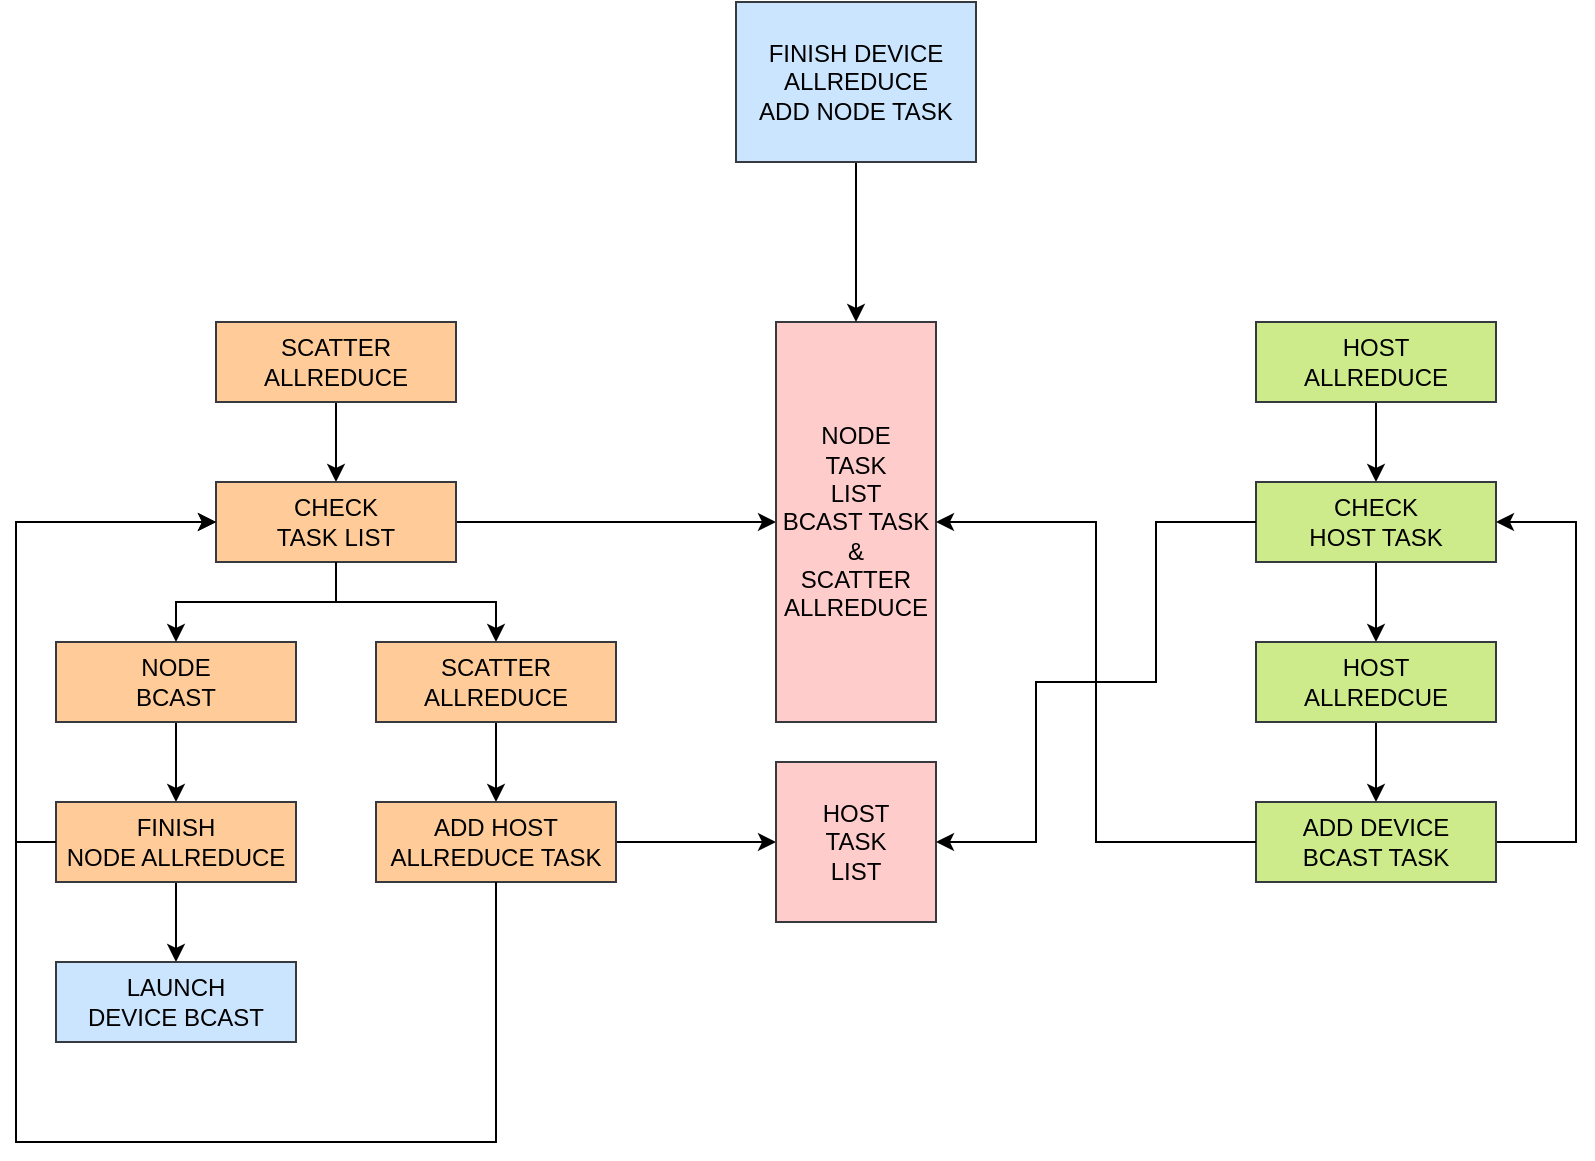 <mxfile version="21.0.10" type="github">
  <diagram name="Page-1" id="1yT_qVsCUbSXB6p4NJ6q">
    <mxGraphModel dx="2358" dy="1240" grid="1" gridSize="10" guides="1" tooltips="1" connect="1" arrows="1" fold="1" page="1" pageScale="1" pageWidth="850" pageHeight="1100" math="0" shadow="0">
      <root>
        <mxCell id="0" />
        <mxCell id="1" parent="0" />
        <mxCell id="pMKNF-Byinm5wvQ30-ZL-5" value="" style="edgeStyle=orthogonalEdgeStyle;rounded=0;orthogonalLoop=1;jettySize=auto;html=1;" edge="1" parent="1" source="pMKNF-Byinm5wvQ30-ZL-1" target="pMKNF-Byinm5wvQ30-ZL-3">
          <mxGeometry relative="1" as="geometry" />
        </mxCell>
        <mxCell id="pMKNF-Byinm5wvQ30-ZL-1" value="SCATTER &lt;br&gt;ALLREDUCE" style="rounded=0;whiteSpace=wrap;html=1;fillColor=#ffcc99;strokeColor=#36393d;" vertex="1" parent="1">
          <mxGeometry x="120" y="360" width="120" height="40" as="geometry" />
        </mxCell>
        <mxCell id="pMKNF-Byinm5wvQ30-ZL-8" value="" style="edgeStyle=orthogonalEdgeStyle;rounded=0;orthogonalLoop=1;jettySize=auto;html=1;" edge="1" parent="1" source="pMKNF-Byinm5wvQ30-ZL-3" target="pMKNF-Byinm5wvQ30-ZL-7">
          <mxGeometry relative="1" as="geometry" />
        </mxCell>
        <mxCell id="pMKNF-Byinm5wvQ30-ZL-9" value="" style="edgeStyle=orthogonalEdgeStyle;rounded=0;orthogonalLoop=1;jettySize=auto;html=1;" edge="1" parent="1" source="pMKNF-Byinm5wvQ30-ZL-3" target="pMKNF-Byinm5wvQ30-ZL-6">
          <mxGeometry relative="1" as="geometry" />
        </mxCell>
        <mxCell id="pMKNF-Byinm5wvQ30-ZL-3" value="CHECK&lt;br&gt;TASK LIST" style="rounded=0;whiteSpace=wrap;html=1;fillColor=#ffcc99;strokeColor=#36393d;" vertex="1" parent="1">
          <mxGeometry x="120" y="440" width="120" height="40" as="geometry" />
        </mxCell>
        <mxCell id="pMKNF-Byinm5wvQ30-ZL-15" value="" style="edgeStyle=orthogonalEdgeStyle;rounded=0;orthogonalLoop=1;jettySize=auto;html=1;" edge="1" parent="1" source="pMKNF-Byinm5wvQ30-ZL-4" target="pMKNF-Byinm5wvQ30-ZL-10">
          <mxGeometry relative="1" as="geometry" />
        </mxCell>
        <mxCell id="pMKNF-Byinm5wvQ30-ZL-4" value="HOST&lt;br&gt;ALLREDUCE" style="rounded=0;whiteSpace=wrap;html=1;fillColor=#cdeb8b;strokeColor=#36393d;" vertex="1" parent="1">
          <mxGeometry x="640" y="360" width="120" height="40" as="geometry" />
        </mxCell>
        <mxCell id="pMKNF-Byinm5wvQ30-ZL-13" value="" style="edgeStyle=orthogonalEdgeStyle;rounded=0;orthogonalLoop=1;jettySize=auto;html=1;" edge="1" parent="1" source="pMKNF-Byinm5wvQ30-ZL-6" target="pMKNF-Byinm5wvQ30-ZL-12">
          <mxGeometry relative="1" as="geometry" />
        </mxCell>
        <mxCell id="pMKNF-Byinm5wvQ30-ZL-6" value="SCATTER ALLREDUCE" style="rounded=0;whiteSpace=wrap;html=1;fillColor=#ffcc99;strokeColor=#36393d;" vertex="1" parent="1">
          <mxGeometry x="200" y="520" width="120" height="40" as="geometry" />
        </mxCell>
        <mxCell id="pMKNF-Byinm5wvQ30-ZL-7" value="NODE&lt;br&gt;TASK&lt;br&gt;LIST&lt;br&gt;BCAST TASK&lt;br&gt;&amp;amp;&lt;br&gt;SCATTER&lt;br&gt;ALLREDUCE" style="rounded=0;whiteSpace=wrap;html=1;fillColor=#ffcccc;strokeColor=#36393d;" vertex="1" parent="1">
          <mxGeometry x="400" y="360" width="80" height="200" as="geometry" />
        </mxCell>
        <mxCell id="pMKNF-Byinm5wvQ30-ZL-17" value="" style="edgeStyle=orthogonalEdgeStyle;rounded=0;orthogonalLoop=1;jettySize=auto;html=1;" edge="1" parent="1" source="pMKNF-Byinm5wvQ30-ZL-10" target="pMKNF-Byinm5wvQ30-ZL-16">
          <mxGeometry relative="1" as="geometry" />
        </mxCell>
        <mxCell id="pMKNF-Byinm5wvQ30-ZL-10" value="CHECK&lt;br&gt;HOST TASK" style="rounded=0;whiteSpace=wrap;html=1;fillColor=#cdeb8b;strokeColor=#36393d;" vertex="1" parent="1">
          <mxGeometry x="640" y="440" width="120" height="40" as="geometry" />
        </mxCell>
        <mxCell id="pMKNF-Byinm5wvQ30-ZL-23" value="" style="edgeStyle=orthogonalEdgeStyle;rounded=0;orthogonalLoop=1;jettySize=auto;html=1;" edge="1" parent="1" source="pMKNF-Byinm5wvQ30-ZL-12" target="pMKNF-Byinm5wvQ30-ZL-22">
          <mxGeometry relative="1" as="geometry" />
        </mxCell>
        <mxCell id="pMKNF-Byinm5wvQ30-ZL-12" value="ADD HOST ALLREDUCE TASK" style="rounded=0;whiteSpace=wrap;html=1;fillColor=#ffcc99;strokeColor=#36393d;" vertex="1" parent="1">
          <mxGeometry x="200" y="600" width="120" height="40" as="geometry" />
        </mxCell>
        <mxCell id="pMKNF-Byinm5wvQ30-ZL-20" value="" style="edgeStyle=orthogonalEdgeStyle;rounded=0;orthogonalLoop=1;jettySize=auto;html=1;" edge="1" parent="1" source="pMKNF-Byinm5wvQ30-ZL-16" target="pMKNF-Byinm5wvQ30-ZL-19">
          <mxGeometry relative="1" as="geometry" />
        </mxCell>
        <mxCell id="pMKNF-Byinm5wvQ30-ZL-16" value="HOST&lt;br&gt;ALLREDCUE" style="rounded=0;whiteSpace=wrap;html=1;fillColor=#cdeb8b;strokeColor=#36393d;" vertex="1" parent="1">
          <mxGeometry x="640" y="520" width="120" height="40" as="geometry" />
        </mxCell>
        <mxCell id="pMKNF-Byinm5wvQ30-ZL-18" value="" style="edgeStyle=orthogonalEdgeStyle;rounded=0;orthogonalLoop=1;jettySize=auto;html=1;exitX=1;exitY=0.5;exitDx=0;exitDy=0;entryX=1;entryY=0.5;entryDx=0;entryDy=0;" edge="1" parent="1" source="pMKNF-Byinm5wvQ30-ZL-19" target="pMKNF-Byinm5wvQ30-ZL-10">
          <mxGeometry relative="1" as="geometry">
            <mxPoint x="570" y="630" as="sourcePoint" />
            <mxPoint x="650" y="470" as="targetPoint" />
            <Array as="points">
              <mxPoint x="800" y="620" />
              <mxPoint x="800" y="460" />
            </Array>
          </mxGeometry>
        </mxCell>
        <mxCell id="pMKNF-Byinm5wvQ30-ZL-19" value="ADD DEVICE&lt;br&gt;BCAST TASK" style="rounded=0;whiteSpace=wrap;html=1;fillColor=#cdeb8b;strokeColor=#36393d;" vertex="1" parent="1">
          <mxGeometry x="640" y="600" width="120" height="40" as="geometry" />
        </mxCell>
        <mxCell id="pMKNF-Byinm5wvQ30-ZL-21" value="" style="edgeStyle=orthogonalEdgeStyle;rounded=0;orthogonalLoop=1;jettySize=auto;html=1;entryX=1;entryY=0.5;entryDx=0;entryDy=0;exitX=0;exitY=0.5;exitDx=0;exitDy=0;" edge="1" parent="1" source="pMKNF-Byinm5wvQ30-ZL-19" target="pMKNF-Byinm5wvQ30-ZL-7">
          <mxGeometry relative="1" as="geometry">
            <mxPoint x="330" y="470" as="sourcePoint" />
            <mxPoint x="410" y="470" as="targetPoint" />
            <Array as="points">
              <mxPoint x="560" y="620" />
              <mxPoint x="560" y="460" />
            </Array>
          </mxGeometry>
        </mxCell>
        <mxCell id="pMKNF-Byinm5wvQ30-ZL-22" value="HOST&lt;br&gt;TASK&lt;br&gt;LIST" style="rounded=0;whiteSpace=wrap;html=1;fillColor=#ffcccc;strokeColor=#36393d;" vertex="1" parent="1">
          <mxGeometry x="400" y="580" width="80" height="80" as="geometry" />
        </mxCell>
        <mxCell id="pMKNF-Byinm5wvQ30-ZL-24" value="" style="edgeStyle=orthogonalEdgeStyle;rounded=0;orthogonalLoop=1;jettySize=auto;html=1;entryX=1;entryY=0.5;entryDx=0;entryDy=0;exitX=0;exitY=0.5;exitDx=0;exitDy=0;" edge="1" parent="1" source="pMKNF-Byinm5wvQ30-ZL-10" target="pMKNF-Byinm5wvQ30-ZL-22">
          <mxGeometry relative="1" as="geometry">
            <mxPoint x="650" y="630" as="sourcePoint" />
            <mxPoint x="490" y="470" as="targetPoint" />
            <Array as="points">
              <mxPoint x="590" y="460" />
              <mxPoint x="590" y="540" />
              <mxPoint x="530" y="540" />
              <mxPoint x="530" y="620" />
            </Array>
          </mxGeometry>
        </mxCell>
        <mxCell id="pMKNF-Byinm5wvQ30-ZL-25" value="" style="edgeStyle=orthogonalEdgeStyle;rounded=0;orthogonalLoop=1;jettySize=auto;html=1;" edge="1" parent="1" source="pMKNF-Byinm5wvQ30-ZL-26" target="pMKNF-Byinm5wvQ30-ZL-27">
          <mxGeometry relative="1" as="geometry" />
        </mxCell>
        <mxCell id="pMKNF-Byinm5wvQ30-ZL-26" value="NODE&lt;br&gt;BCAST" style="rounded=0;whiteSpace=wrap;html=1;fillColor=#ffcc99;strokeColor=#36393d;" vertex="1" parent="1">
          <mxGeometry x="40" y="520" width="120" height="40" as="geometry" />
        </mxCell>
        <mxCell id="pMKNF-Byinm5wvQ30-ZL-32" value="" style="edgeStyle=orthogonalEdgeStyle;rounded=0;orthogonalLoop=1;jettySize=auto;html=1;" edge="1" parent="1" source="pMKNF-Byinm5wvQ30-ZL-27" target="pMKNF-Byinm5wvQ30-ZL-31">
          <mxGeometry relative="1" as="geometry" />
        </mxCell>
        <mxCell id="pMKNF-Byinm5wvQ30-ZL-27" value="FINISH&lt;br&gt;NODE ALLREDUCE" style="rounded=0;whiteSpace=wrap;html=1;fillColor=#ffcc99;strokeColor=#36393d;" vertex="1" parent="1">
          <mxGeometry x="40" y="600" width="120" height="40" as="geometry" />
        </mxCell>
        <mxCell id="pMKNF-Byinm5wvQ30-ZL-28" value="" style="edgeStyle=orthogonalEdgeStyle;rounded=0;orthogonalLoop=1;jettySize=auto;html=1;entryX=0.5;entryY=0;entryDx=0;entryDy=0;exitX=0.5;exitY=1;exitDx=0;exitDy=0;" edge="1" parent="1" source="pMKNF-Byinm5wvQ30-ZL-3" target="pMKNF-Byinm5wvQ30-ZL-26">
          <mxGeometry relative="1" as="geometry">
            <mxPoint x="190" y="490" as="sourcePoint" />
            <mxPoint x="270" y="530" as="targetPoint" />
          </mxGeometry>
        </mxCell>
        <mxCell id="pMKNF-Byinm5wvQ30-ZL-30" value="" style="edgeStyle=orthogonalEdgeStyle;rounded=0;orthogonalLoop=1;jettySize=auto;html=1;" edge="1" parent="1" source="pMKNF-Byinm5wvQ30-ZL-29" target="pMKNF-Byinm5wvQ30-ZL-7">
          <mxGeometry relative="1" as="geometry" />
        </mxCell>
        <mxCell id="pMKNF-Byinm5wvQ30-ZL-29" value="FINISH DEVICE&lt;br&gt;ALLREDUCE&lt;br&gt;ADD NODE TASK" style="rounded=0;whiteSpace=wrap;html=1;fillColor=#cce5ff;strokeColor=#36393d;" vertex="1" parent="1">
          <mxGeometry x="380" y="200" width="120" height="80" as="geometry" />
        </mxCell>
        <mxCell id="pMKNF-Byinm5wvQ30-ZL-31" value="LAUNCH&lt;br&gt;DEVICE BCAST" style="rounded=0;whiteSpace=wrap;html=1;fillColor=#cce5ff;strokeColor=#36393d;" vertex="1" parent="1">
          <mxGeometry x="40" y="680" width="120" height="40" as="geometry" />
        </mxCell>
        <mxCell id="pMKNF-Byinm5wvQ30-ZL-33" value="" style="edgeStyle=orthogonalEdgeStyle;rounded=0;orthogonalLoop=1;jettySize=auto;html=1;entryX=0;entryY=0.5;entryDx=0;entryDy=0;exitX=0;exitY=0.5;exitDx=0;exitDy=0;" edge="1" parent="1" source="pMKNF-Byinm5wvQ30-ZL-27" target="pMKNF-Byinm5wvQ30-ZL-3">
          <mxGeometry relative="1" as="geometry">
            <mxPoint x="110" y="650" as="sourcePoint" />
            <mxPoint x="110" y="690" as="targetPoint" />
          </mxGeometry>
        </mxCell>
        <mxCell id="pMKNF-Byinm5wvQ30-ZL-34" value="" style="edgeStyle=orthogonalEdgeStyle;rounded=0;orthogonalLoop=1;jettySize=auto;html=1;entryX=0;entryY=0.5;entryDx=0;entryDy=0;exitX=0.5;exitY=1;exitDx=0;exitDy=0;" edge="1" parent="1" source="pMKNF-Byinm5wvQ30-ZL-12" target="pMKNF-Byinm5wvQ30-ZL-3">
          <mxGeometry relative="1" as="geometry">
            <mxPoint x="50" y="630" as="sourcePoint" />
            <mxPoint x="130" y="470" as="targetPoint" />
            <Array as="points">
              <mxPoint x="260" y="770" />
              <mxPoint x="20" y="770" />
              <mxPoint x="20" y="460" />
            </Array>
          </mxGeometry>
        </mxCell>
      </root>
    </mxGraphModel>
  </diagram>
</mxfile>

